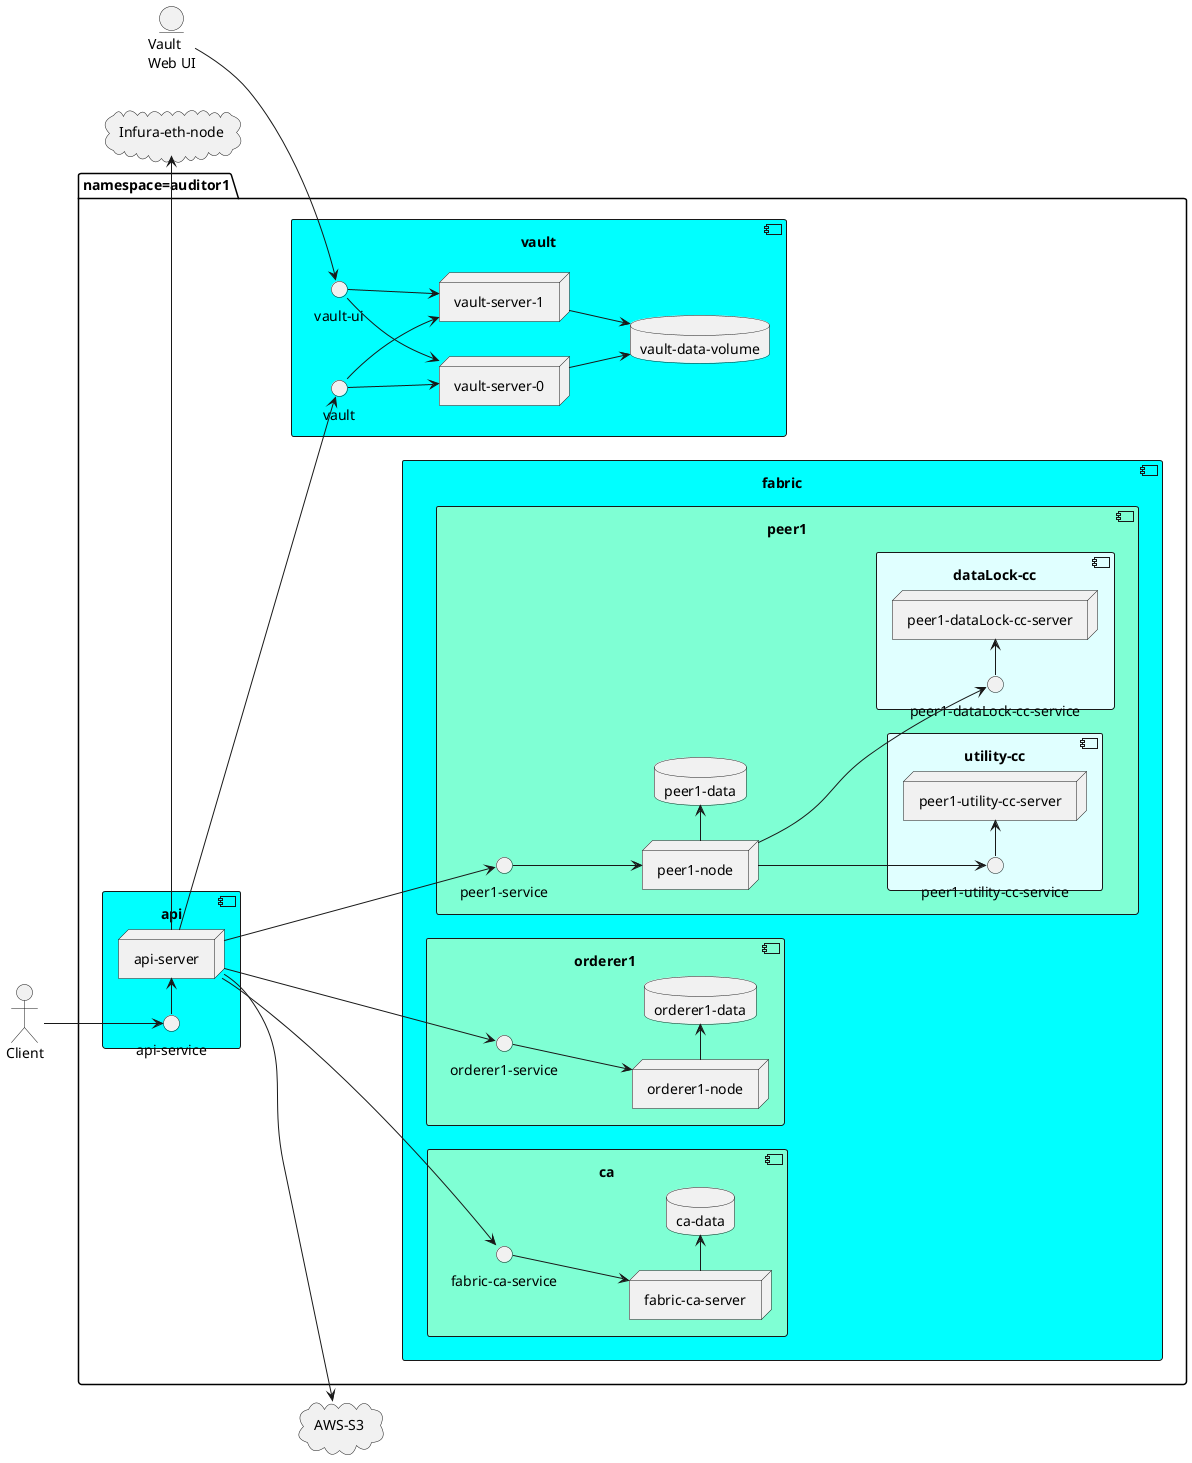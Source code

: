 @startuml

entity "Vault\nWeb UI" as vaultWebUI
actor "Client" as client

left to right direction


package "namespace=auditor1"{
    component "vault"#Aqua{
        circle "vault-ui" as vaultUi
        circle "vault" as vaultSrvInternal
        node "vault-server-0" as vaultServer0
        node "vault-server-1" as vaultServer1
        database "vault-data-volume" as vaultData

        vaultSrvInternal --> vaultServer0
        vaultSrvInternal --> vaultServer1

        vaultUi --> vaultServer0
        vaultUi --> vaultServer1

        vaultServer0 --> vaultData
        vaultServer1 --> vaultData

    }

    component "fabric"#Aqua{
        component "ca"#Aquamarine{
            circle "fabric-ca-service" as caSrv
            node "fabric-ca-server" as caServer
            database "ca-data" as caData
            caServer -> caData
        }

        component "orderer1"#Aquamarine{
            circle "orderer1-service" as o1Srv
            node "orderer1-node" as o1Node
            database "orderer1-data" as o1Data
            o1Node -> o1Data
        }

        component "peer1"#Aquamarine{
            circle "peer1-service" as p1Srv
            node "peer1-node" as p1Node
            component "utility-cc"#LightCyan{
                circle "peer1-utility-cc-service" as p1uccSvc
                node "peer1-utility-cc-server" as p1uccServer

                p1uccSvc -> p1uccServer
            }

            component "dataLock-cc"#LightCyan{
                circle "peer1-dataLock-cc-service" as p1dccSvc
                node "peer1-dataLock-cc-server" as p1dccServer

                p1dccSvc -> p1dccServer
            }

            database "peer1-data" as p1Data

            p1Node ---> p1uccSvc
            p1Node ---> p1dccSvc
            p1Node -> p1Data
        }



        caSrv --> caServer
        o1Srv --> o1Node
        p1Srv --> p1Node
    }

    component "api"#Aqua{
        node "api-server" as apiServer
        circle "api-service"  as apiSrv

        apiSrv->apiServer
    }

    apiServer --> vaultSrvInternal
    apiServer --> caSrv
    apiServer --> o1Srv
    apiServer ---> p1Srv
}

cloud "AWS-S3" as awsS3
cloud "Infura-eth-node" as ethNode

apiServer --> awsS3
apiServer -> ethNode

vaultWebUI --> vaultUi
client --> apiSrv

@enduml
